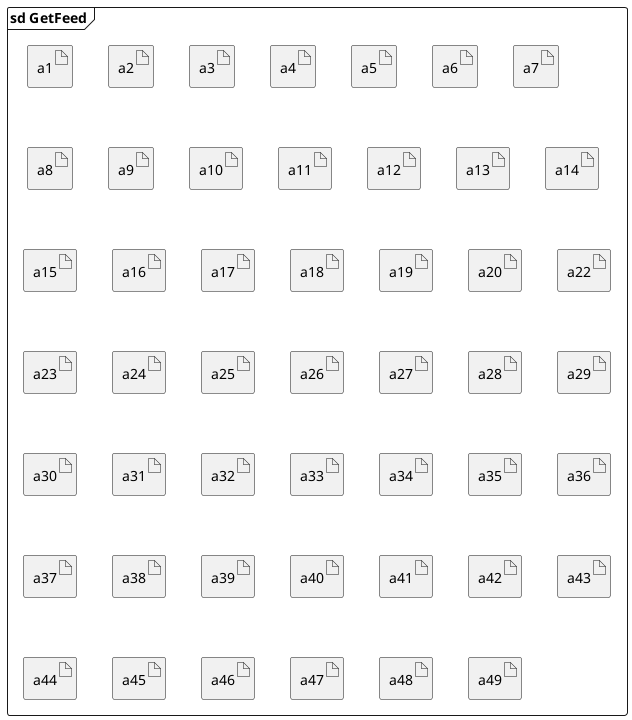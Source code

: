 @startuml

skinparam monochrome true

frame "sd GetFeed" {
    artifact a1
    artifact a2
    artifact a3
    artifact a4
    artifact a5
    artifact a6
    artifact a7
    artifact a8
    artifact a9
    artifact a10
    artifact a11
    artifact a12
    artifact a13
    artifact a14
    artifact a15
    artifact a16
    artifact a17
    artifact a18
    artifact a19
    artifact a20
    artifact a11
    artifact a22
    artifact a23
    artifact a24
    artifact a25
    artifact a26
    artifact a27
    artifact a28
    artifact a29
    artifact a30
    artifact a31
    artifact a32
    artifact a33
    artifact a34
    artifact a35
    artifact a36
    artifact a37
    artifact a38
    artifact a39
    artifact a40
    artifact a41
    artifact a42
    artifact a43
    artifact a44
    artifact a45
    artifact a46
    artifact a47
    artifact a48
    artifact a49
}

@enduml
